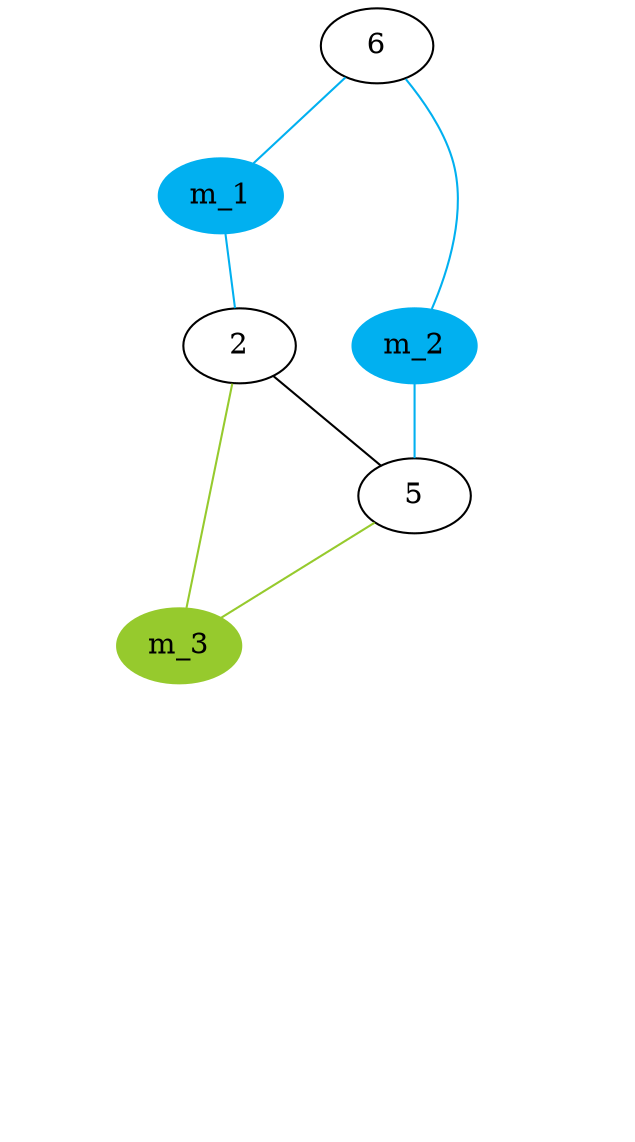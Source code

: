 graph G
{
6--1[color=transparent];
1--2[color=transparent];
1[color=transparent, fontcolor=transparent];
6--m_1 [color="#01B0F0"];
m_1--2[color="#01B0F0"];
m_1[color="#01B0F0", style="filled"];
6--11[color=transparent];
11--2[color=transparent];
11[color=transparent, fontcolor=transparent];
6--m_2[color="#01B0F0"];
m_2--5[color="#01B0F0"];
6--8[color=transparent];
6[fontcolor=black, color=black];
8--5[color=transparent];
2--m_3[color="#96CA2D"];
5--m_3[color="#96CA2D"];
2--4[color=transparent];
2--5[color=black];
2[fontcolor=black, color=black];
5--4[color=transparent];
m_2 [color="#01B0F0", style="filled"];
5 [fontcolor=black, color=black];
8 [color=transparent, fontcolor=transparent];
m_3--4[color=transparent];
m_3--9[color=transparent];
m_3--10[color=transparent];
4--10[color=transparent];
4--9[color=transparent];
9--10[color=transparent];
m_3 [color="#96CA2D"][style = "filled"];
4 [color=transparent, fontcolor=transparent];
9 [color=transparent, fontcolor=transparent];
10 [color=transparent, fontcolor=transparent];
}